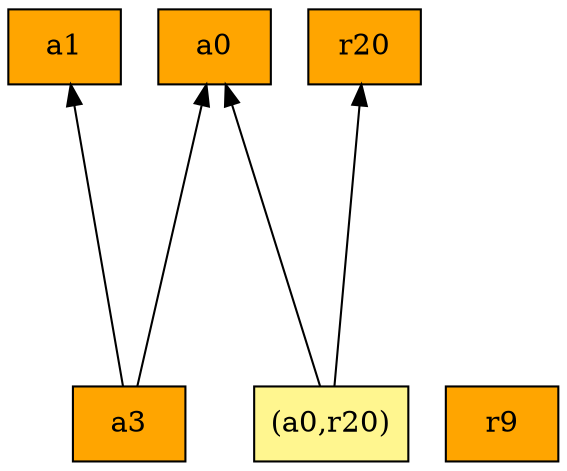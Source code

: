 digraph G {
rankdir=BT;ranksep="2.0";
"a1" [shape=record,fillcolor=orange,style=filled,label="{a1}"];
"r20" [shape=record,fillcolor=orange,style=filled,label="{r20}"];
"(a0,r20)" [shape=record,fillcolor=khaki1,style=filled,label="{(a0,r20)}"];
"r9" [shape=record,fillcolor=orange,style=filled,label="{r9}"];
"a0" [shape=record,fillcolor=orange,style=filled,label="{a0}"];
"a3" [shape=record,fillcolor=orange,style=filled,label="{a3}"];
"(a0,r20)" -> "a0"
"(a0,r20)" -> "r20"
"a3" -> "a1"
"a3" -> "a0"
}